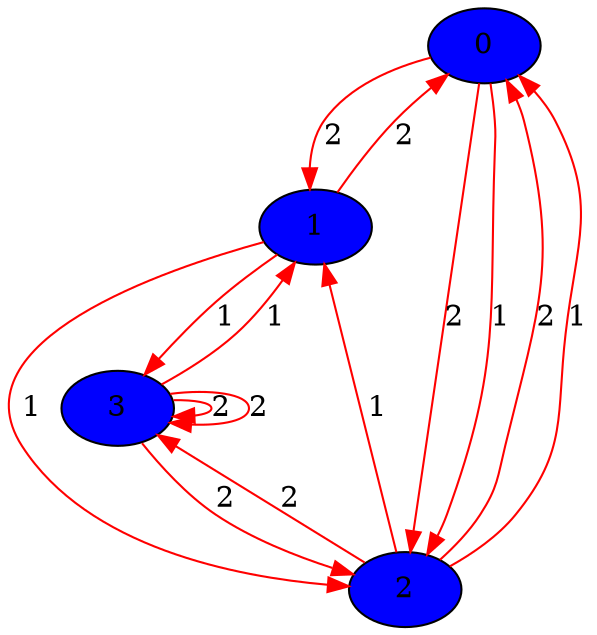 digraph {
node [style = filled , fillcolor = blue ]
edge [color = red]
0 -> 1 [ label = "2" ]
0 -> 2 [ label = "2" ]
0 -> 2 [ label = "1" ]

1 -> 0 [ label = "2" ]
1 -> 2 [ label = "1" ]
1 -> 3 [ label = "1" ]

2 -> 0 [ label = "2" ]
2 -> 1 [ label = "1" ]
2 -> 0 [ label = "1" ]
2 -> 3 [ label = "2" ]

3 -> 1 [ label = "1" ]
3 -> 2 [ label = "2" ]
3 -> 3 [ label = "2" ]
3 -> 3 [ label = "2" ]

}
